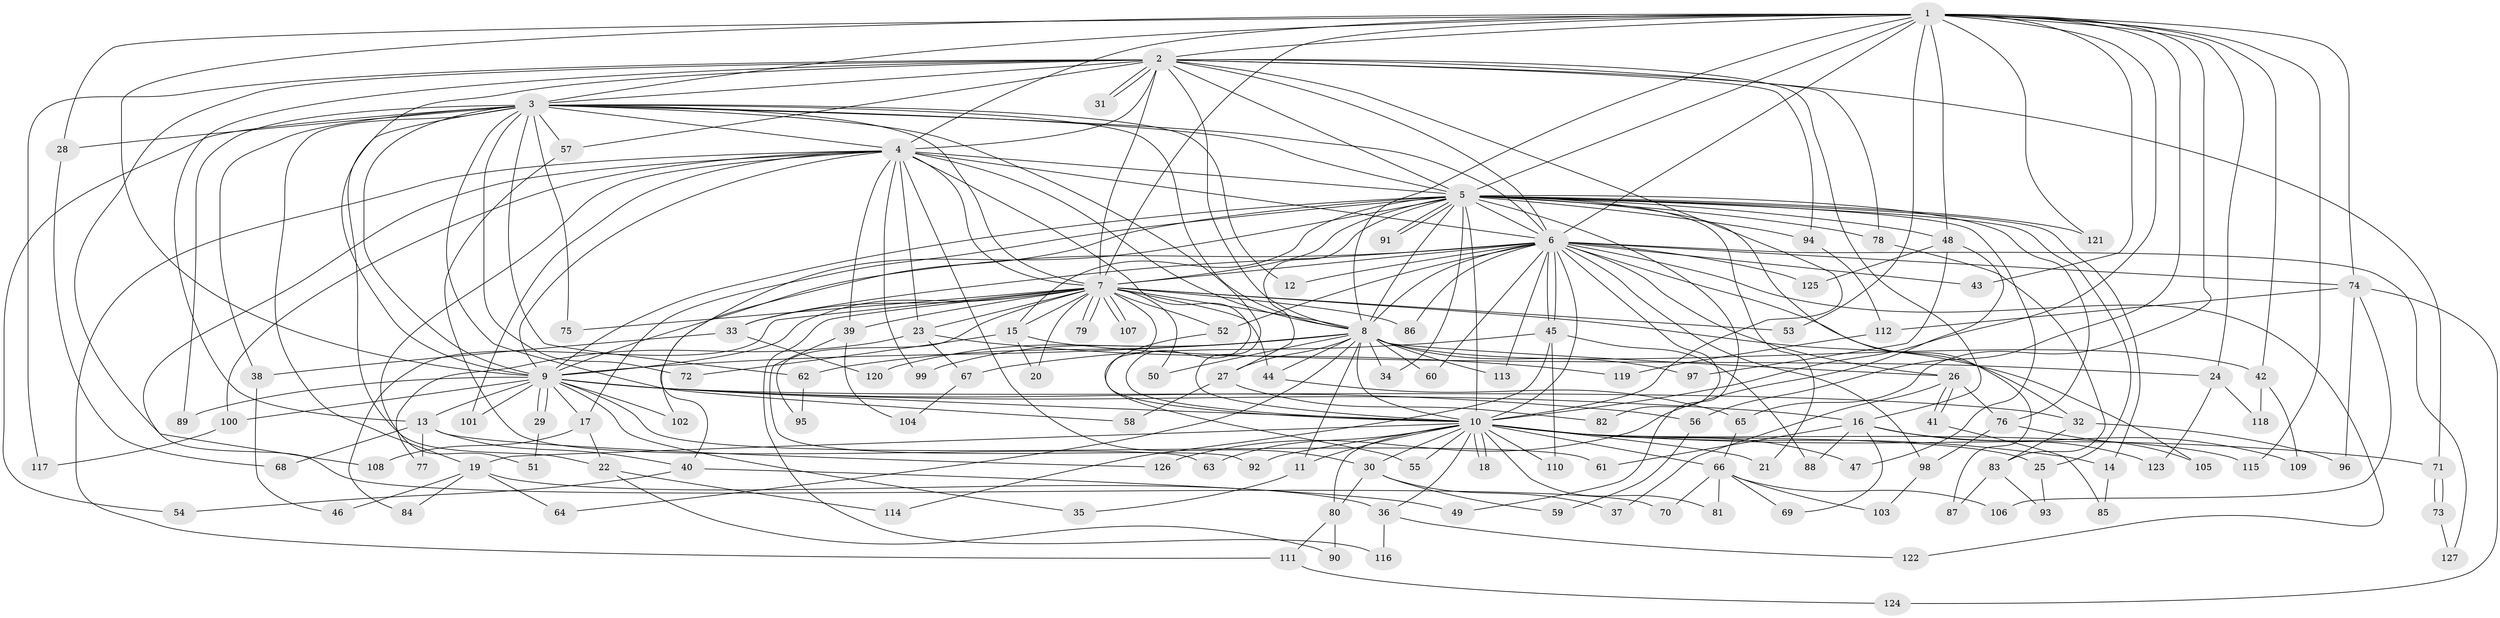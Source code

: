 // coarse degree distribution, {15: 0.0196078431372549, 3: 0.21568627450980393, 16: 0.0392156862745098, 4: 0.17647058823529413, 21: 0.0392156862745098, 1: 0.0784313725490196, 6: 0.1568627450980392, 2: 0.13725490196078433, 14: 0.0392156862745098, 5: 0.0392156862745098, 25: 0.0196078431372549, 20: 0.0196078431372549, 7: 0.0196078431372549}
// Generated by graph-tools (version 1.1) at 2025/36/03/04/25 23:36:32]
// undirected, 127 vertices, 279 edges
graph export_dot {
  node [color=gray90,style=filled];
  1;
  2;
  3;
  4;
  5;
  6;
  7;
  8;
  9;
  10;
  11;
  12;
  13;
  14;
  15;
  16;
  17;
  18;
  19;
  20;
  21;
  22;
  23;
  24;
  25;
  26;
  27;
  28;
  29;
  30;
  31;
  32;
  33;
  34;
  35;
  36;
  37;
  38;
  39;
  40;
  41;
  42;
  43;
  44;
  45;
  46;
  47;
  48;
  49;
  50;
  51;
  52;
  53;
  54;
  55;
  56;
  57;
  58;
  59;
  60;
  61;
  62;
  63;
  64;
  65;
  66;
  67;
  68;
  69;
  70;
  71;
  72;
  73;
  74;
  75;
  76;
  77;
  78;
  79;
  80;
  81;
  82;
  83;
  84;
  85;
  86;
  87;
  88;
  89;
  90;
  91;
  92;
  93;
  94;
  95;
  96;
  97;
  98;
  99;
  100;
  101;
  102;
  103;
  104;
  105;
  106;
  107;
  108;
  109;
  110;
  111;
  112;
  113;
  114;
  115;
  116;
  117;
  118;
  119;
  120;
  121;
  122;
  123;
  124;
  125;
  126;
  127;
  1 -- 2;
  1 -- 3;
  1 -- 4;
  1 -- 5;
  1 -- 6;
  1 -- 7;
  1 -- 8;
  1 -- 9;
  1 -- 10;
  1 -- 24;
  1 -- 28;
  1 -- 42;
  1 -- 43;
  1 -- 48;
  1 -- 53;
  1 -- 56;
  1 -- 65;
  1 -- 74;
  1 -- 115;
  1 -- 121;
  2 -- 3;
  2 -- 4;
  2 -- 5;
  2 -- 6;
  2 -- 7;
  2 -- 8;
  2 -- 9;
  2 -- 10;
  2 -- 13;
  2 -- 16;
  2 -- 31;
  2 -- 31;
  2 -- 57;
  2 -- 71;
  2 -- 78;
  2 -- 94;
  2 -- 108;
  2 -- 117;
  3 -- 4;
  3 -- 5;
  3 -- 6;
  3 -- 7;
  3 -- 8;
  3 -- 9;
  3 -- 10;
  3 -- 12;
  3 -- 19;
  3 -- 22;
  3 -- 28;
  3 -- 38;
  3 -- 54;
  3 -- 57;
  3 -- 58;
  3 -- 62;
  3 -- 72;
  3 -- 75;
  3 -- 89;
  4 -- 5;
  4 -- 6;
  4 -- 7;
  4 -- 8;
  4 -- 9;
  4 -- 10;
  4 -- 23;
  4 -- 30;
  4 -- 39;
  4 -- 51;
  4 -- 70;
  4 -- 99;
  4 -- 100;
  4 -- 101;
  4 -- 111;
  5 -- 6;
  5 -- 7;
  5 -- 8;
  5 -- 9;
  5 -- 10;
  5 -- 14;
  5 -- 15;
  5 -- 17;
  5 -- 21;
  5 -- 25;
  5 -- 27;
  5 -- 34;
  5 -- 40;
  5 -- 47;
  5 -- 48;
  5 -- 49;
  5 -- 76;
  5 -- 78;
  5 -- 87;
  5 -- 91;
  5 -- 91;
  5 -- 94;
  5 -- 102;
  5 -- 121;
  6 -- 7;
  6 -- 8;
  6 -- 9;
  6 -- 10;
  6 -- 12;
  6 -- 26;
  6 -- 32;
  6 -- 33;
  6 -- 43;
  6 -- 45;
  6 -- 45;
  6 -- 52;
  6 -- 60;
  6 -- 74;
  6 -- 82;
  6 -- 86;
  6 -- 98;
  6 -- 113;
  6 -- 122;
  6 -- 125;
  6 -- 127;
  7 -- 8;
  7 -- 9;
  7 -- 10;
  7 -- 15;
  7 -- 20;
  7 -- 23;
  7 -- 33;
  7 -- 39;
  7 -- 44;
  7 -- 50;
  7 -- 52;
  7 -- 53;
  7 -- 75;
  7 -- 79;
  7 -- 79;
  7 -- 84;
  7 -- 86;
  7 -- 95;
  7 -- 105;
  7 -- 107;
  7 -- 107;
  7 -- 116;
  8 -- 9;
  8 -- 10;
  8 -- 11;
  8 -- 26;
  8 -- 27;
  8 -- 34;
  8 -- 42;
  8 -- 44;
  8 -- 50;
  8 -- 60;
  8 -- 62;
  8 -- 64;
  8 -- 97;
  8 -- 99;
  8 -- 113;
  8 -- 120;
  9 -- 10;
  9 -- 13;
  9 -- 16;
  9 -- 17;
  9 -- 29;
  9 -- 29;
  9 -- 32;
  9 -- 35;
  9 -- 56;
  9 -- 61;
  9 -- 89;
  9 -- 100;
  9 -- 101;
  9 -- 102;
  10 -- 11;
  10 -- 14;
  10 -- 18;
  10 -- 18;
  10 -- 19;
  10 -- 21;
  10 -- 25;
  10 -- 30;
  10 -- 36;
  10 -- 47;
  10 -- 55;
  10 -- 63;
  10 -- 66;
  10 -- 71;
  10 -- 80;
  10 -- 81;
  10 -- 92;
  10 -- 110;
  10 -- 115;
  11 -- 35;
  13 -- 40;
  13 -- 68;
  13 -- 77;
  13 -- 126;
  14 -- 85;
  15 -- 20;
  15 -- 24;
  15 -- 72;
  16 -- 61;
  16 -- 69;
  16 -- 88;
  16 -- 109;
  16 -- 123;
  17 -- 22;
  17 -- 108;
  19 -- 36;
  19 -- 46;
  19 -- 64;
  19 -- 84;
  22 -- 90;
  22 -- 114;
  23 -- 67;
  23 -- 77;
  23 -- 119;
  24 -- 118;
  24 -- 123;
  25 -- 93;
  26 -- 37;
  26 -- 41;
  26 -- 41;
  26 -- 76;
  27 -- 58;
  27 -- 82;
  28 -- 68;
  29 -- 51;
  30 -- 37;
  30 -- 59;
  30 -- 80;
  32 -- 83;
  32 -- 96;
  33 -- 38;
  33 -- 120;
  36 -- 116;
  36 -- 122;
  38 -- 46;
  39 -- 92;
  39 -- 104;
  40 -- 49;
  40 -- 54;
  41 -- 85;
  42 -- 109;
  42 -- 118;
  44 -- 65;
  45 -- 67;
  45 -- 88;
  45 -- 110;
  45 -- 114;
  48 -- 97;
  48 -- 125;
  48 -- 126;
  52 -- 55;
  56 -- 59;
  57 -- 63;
  62 -- 95;
  65 -- 66;
  66 -- 69;
  66 -- 70;
  66 -- 81;
  66 -- 103;
  66 -- 106;
  67 -- 104;
  71 -- 73;
  71 -- 73;
  73 -- 127;
  74 -- 96;
  74 -- 106;
  74 -- 112;
  74 -- 124;
  76 -- 98;
  76 -- 105;
  78 -- 83;
  80 -- 90;
  80 -- 111;
  83 -- 87;
  83 -- 93;
  94 -- 112;
  98 -- 103;
  100 -- 117;
  111 -- 124;
  112 -- 119;
}

